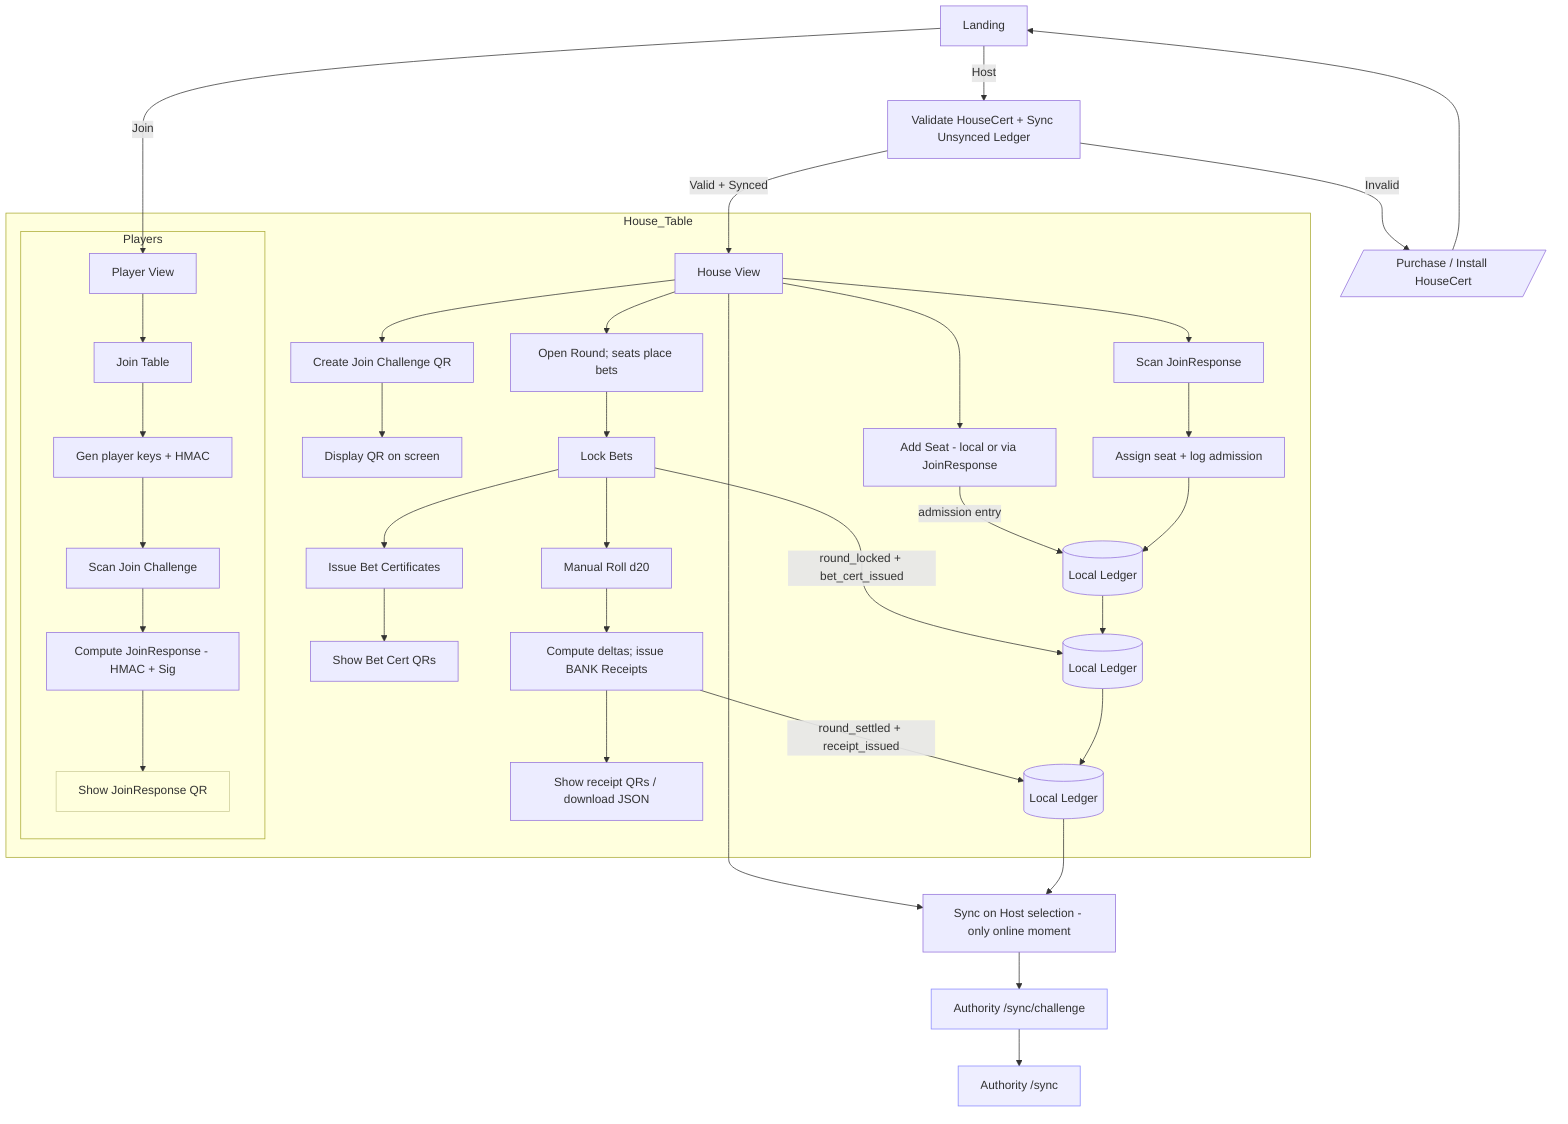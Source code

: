flowchart TD
  A[Landing] -->|Join| PJ[Player View]
  A -->|Host| HCheck[Validate HouseCert + Sync Unsynced Ledger]

  HCheck -->|Valid + Synced| H[House View]
  HCheck -->|Invalid| Purchase[/Purchase / Install HouseCert/]

  Purchase --> A

  subgraph House_Table
    H --> Seats[Add Seat - local or via JoinResponse]
    Seats -->|admission entry| L1[(Local Ledger)]

    H --> JQR[Create Join Challenge QR]
    JQR --> Disp[Display QR on screen]

    subgraph Players
      PJ --> JoinClick[Join Table]
      JoinClick --> GenKeys[Gen player keys + HMAC]
      GenKeys --> ScanJ[Scan Join Challenge]
      ScanJ --> PJResp[Compute JoinResponse - HMAC + Sig]
      PJResp --> PJShow[Show JoinResponse QR]:::optional
    end

    H --> RespScan[Scan JoinResponse]
    RespScan --> SeatAssign[Assign seat + log admission]
    SeatAssign --> L1

    H --> Bets[Open Round; seats place bets]
    Bets --> Lock[Lock Bets]
    Lock --> Certs[Issue Bet Certificates]
    Certs --> ShowBC[Show Bet Cert QRs]
    Lock -->|round_locked + bet_cert_issued| L2[(Local Ledger)]

    Lock --> Roll[Manual Roll d20]
    Roll --> Settle[Compute deltas; issue BANK Receipts]
    Settle --> ShowBR[Show receipt QRs / download JSON]
    Settle -->|round_settled + receipt_issued| L3[(Local Ledger)]
  end

  H --> SyncHost[Sync on Host selection - only online moment]
  L1 --> L2 --> L3 --> SyncHost
  SyncHost --> Challenge[Authority /sync/challenge]:::cloud
  Challenge --> Commit[Authority /sync]:::cloud

  classDef cloud fill:#eef,stroke:#88f
  classDef optional fill:#ffd,stroke:#cc9